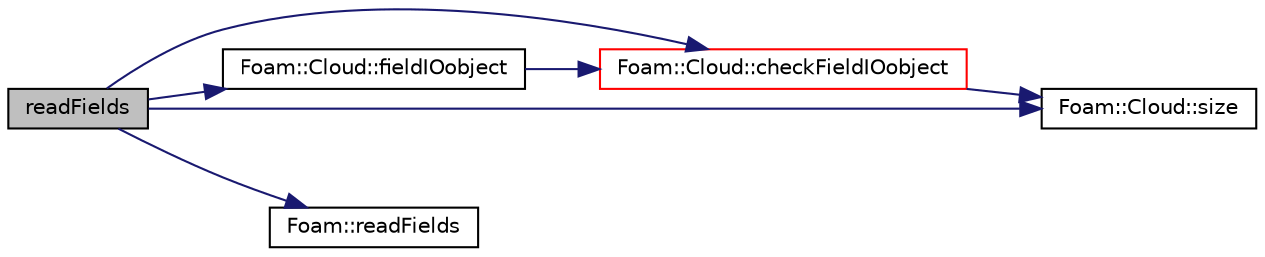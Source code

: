 digraph "readFields"
{
  bgcolor="transparent";
  edge [fontname="Helvetica",fontsize="10",labelfontname="Helvetica",labelfontsize="10"];
  node [fontname="Helvetica",fontsize="10",shape=record];
  rankdir="LR";
  Node1 [label="readFields",height=0.2,width=0.4,color="black", fillcolor="grey75", style="filled", fontcolor="black"];
  Node1 -> Node2 [color="midnightblue",fontsize="10",style="solid",fontname="Helvetica"];
  Node2 [label="Foam::Cloud::checkFieldIOobject",height=0.2,width=0.4,color="red",URL="$a00282.html#a486af0edf3690d838e57019f1b256cd2",tooltip="Check lagrangian data field. "];
  Node2 -> Node3 [color="midnightblue",fontsize="10",style="solid",fontname="Helvetica"];
  Node3 [label="Foam::Cloud::size",height=0.2,width=0.4,color="black",URL="$a00282.html#a65cea301e2d6033c43932d12d91c792f"];
  Node1 -> Node4 [color="midnightblue",fontsize="10",style="solid",fontname="Helvetica"];
  Node4 [label="Foam::Cloud::fieldIOobject",height=0.2,width=0.4,color="black",URL="$a00282.html#aeff14efb16617f98e54d9c0c0ac06a37",tooltip="Helper to construct IOobject for field and current time. "];
  Node4 -> Node2 [color="midnightblue",fontsize="10",style="solid",fontname="Helvetica"];
  Node1 -> Node5 [color="midnightblue",fontsize="10",style="solid",fontname="Helvetica"];
  Node5 [label="Foam::readFields",height=0.2,width=0.4,color="black",URL="$a10733.html#a819a9300b37726a8877a8c3cd4e121b9"];
  Node1 -> Node3 [color="midnightblue",fontsize="10",style="solid",fontname="Helvetica"];
}
